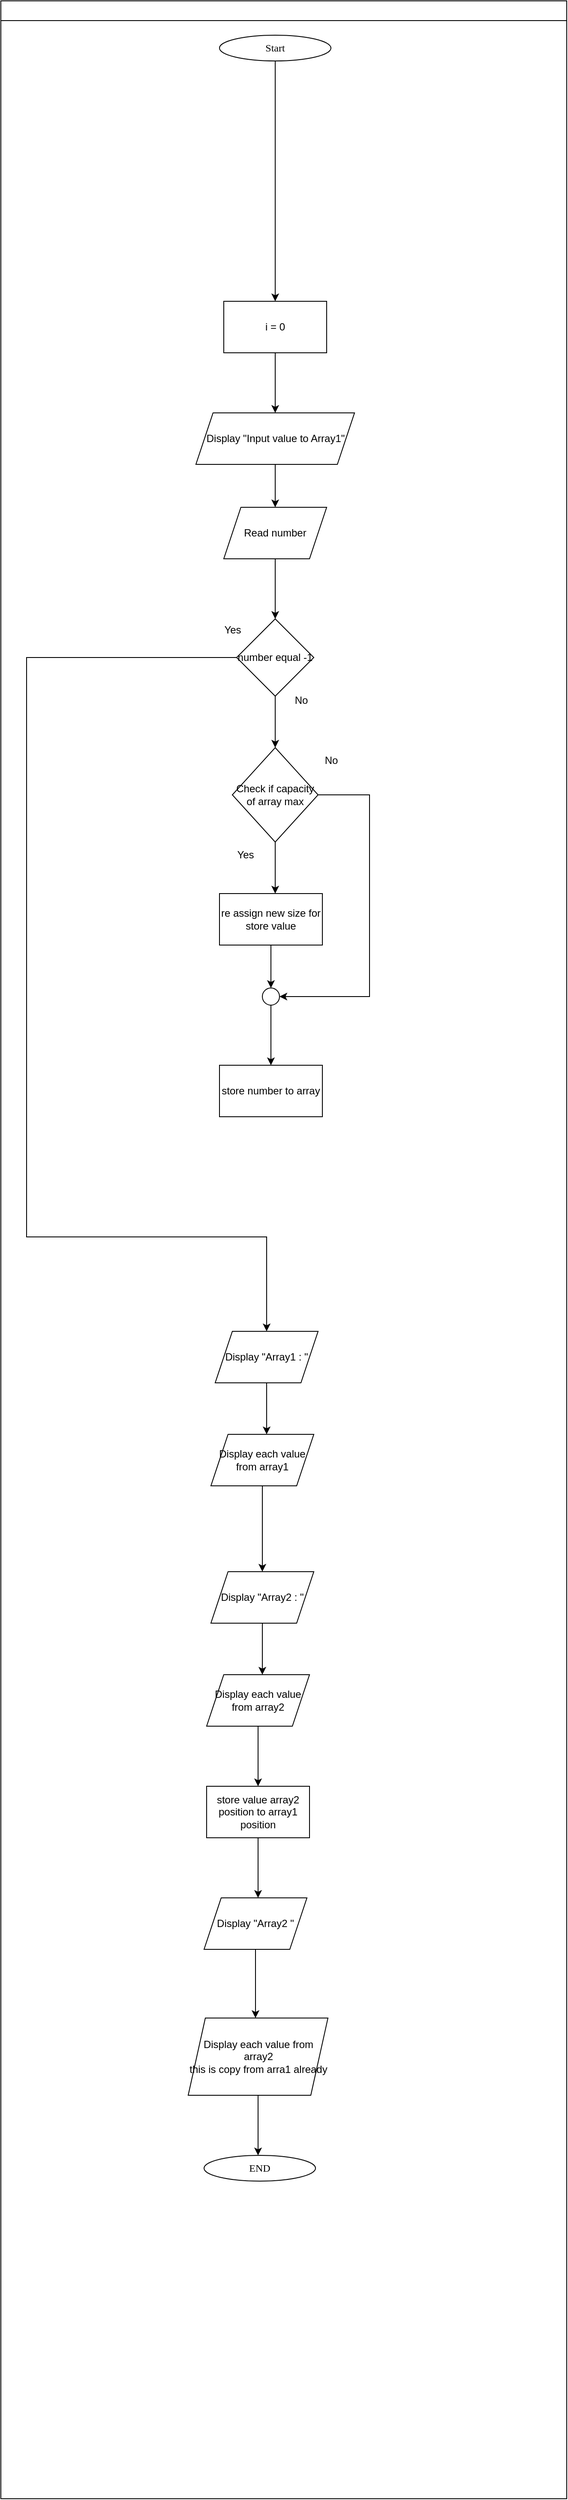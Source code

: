 <mxfile version="25.0.3">
  <diagram id="C5RBs43oDa-KdzZeNtuy" name="Page-1">
    <mxGraphModel dx="1554" dy="398" grid="1" gridSize="10" guides="1" tooltips="1" connect="1" arrows="1" fold="1" page="1" pageScale="1" pageWidth="827" pageHeight="1169" math="0" shadow="0">
      <root>
        <mxCell id="WIyWlLk6GJQsqaUBKTNV-0" />
        <mxCell id="WIyWlLk6GJQsqaUBKTNV-1" parent="WIyWlLk6GJQsqaUBKTNV-0" />
        <mxCell id="mvioNwK95yMqdUQ73LqQ-36" value="" style="swimlane;fontFamily=Sarabun;fontSource=https%3A%2F%2Ffonts.googleapis.com%2Fcss%3Ffamily%3DSarabun;" parent="WIyWlLk6GJQsqaUBKTNV-1" vertex="1">
          <mxGeometry x="-710" y="30" width="660" height="2910" as="geometry" />
        </mxCell>
        <mxCell id="mvioNwK95yMqdUQ73LqQ-35" value="&lt;font data-font-src=&quot;https://fonts.googleapis.com/css?family=Sarabun&quot; face=&quot;Sarabun&quot;&gt;Start&lt;/font&gt;" style="ellipse;whiteSpace=wrap;html=1;" parent="mvioNwK95yMqdUQ73LqQ-36" vertex="1">
          <mxGeometry x="255" y="40" width="130" height="30" as="geometry" />
        </mxCell>
        <mxCell id="QNhVIbcrn-Icenjs99R--4" style="edgeStyle=orthogonalEdgeStyle;rounded=0;orthogonalLoop=1;jettySize=auto;html=1;entryX=0.5;entryY=0;entryDx=0;entryDy=0;" parent="mvioNwK95yMqdUQ73LqQ-36" source="mvioNwK95yMqdUQ73LqQ-35" edge="1" target="gRQjGZCakG9Ypz3SkYGl-1">
          <mxGeometry relative="1" as="geometry">
            <mxPoint x="320" y="220" as="targetPoint" />
          </mxGeometry>
        </mxCell>
        <mxCell id="gRQjGZCakG9Ypz3SkYGl-3" style="edgeStyle=orthogonalEdgeStyle;rounded=0;orthogonalLoop=1;jettySize=auto;html=1;" edge="1" parent="mvioNwK95yMqdUQ73LqQ-36" source="gRQjGZCakG9Ypz3SkYGl-1">
          <mxGeometry relative="1" as="geometry">
            <mxPoint x="320" y="480" as="targetPoint" />
          </mxGeometry>
        </mxCell>
        <mxCell id="gRQjGZCakG9Ypz3SkYGl-1" value="i = 0" style="rounded=0;whiteSpace=wrap;html=1;" vertex="1" parent="mvioNwK95yMqdUQ73LqQ-36">
          <mxGeometry x="260" y="350" width="120" height="60" as="geometry" />
        </mxCell>
        <mxCell id="gRQjGZCakG9Ypz3SkYGl-5" style="edgeStyle=orthogonalEdgeStyle;rounded=0;orthogonalLoop=1;jettySize=auto;html=1;" edge="1" parent="mvioNwK95yMqdUQ73LqQ-36" source="gRQjGZCakG9Ypz3SkYGl-4">
          <mxGeometry relative="1" as="geometry">
            <mxPoint x="320" y="590" as="targetPoint" />
          </mxGeometry>
        </mxCell>
        <mxCell id="gRQjGZCakG9Ypz3SkYGl-4" value="Display &quot;Input value to Array1&quot;" style="shape=parallelogram;perimeter=parallelogramPerimeter;whiteSpace=wrap;html=1;fixedSize=1;" vertex="1" parent="mvioNwK95yMqdUQ73LqQ-36">
          <mxGeometry x="227.5" y="480" width="185" height="60" as="geometry" />
        </mxCell>
        <mxCell id="gRQjGZCakG9Ypz3SkYGl-7" style="edgeStyle=orthogonalEdgeStyle;rounded=0;orthogonalLoop=1;jettySize=auto;html=1;" edge="1" parent="mvioNwK95yMqdUQ73LqQ-36" source="gRQjGZCakG9Ypz3SkYGl-6">
          <mxGeometry relative="1" as="geometry">
            <mxPoint x="320" y="720" as="targetPoint" />
          </mxGeometry>
        </mxCell>
        <mxCell id="gRQjGZCakG9Ypz3SkYGl-6" value="Read number" style="shape=parallelogram;perimeter=parallelogramPerimeter;whiteSpace=wrap;html=1;fixedSize=1;" vertex="1" parent="mvioNwK95yMqdUQ73LqQ-36">
          <mxGeometry x="260" y="590" width="120" height="60" as="geometry" />
        </mxCell>
        <mxCell id="gRQjGZCakG9Ypz3SkYGl-14" style="edgeStyle=orthogonalEdgeStyle;rounded=0;orthogonalLoop=1;jettySize=auto;html=1;entryX=0.5;entryY=0;entryDx=0;entryDy=0;" edge="1" parent="mvioNwK95yMqdUQ73LqQ-36" source="gRQjGZCakG9Ypz3SkYGl-8" target="gRQjGZCakG9Ypz3SkYGl-13">
          <mxGeometry relative="1" as="geometry">
            <Array as="points">
              <mxPoint x="30" y="765" />
              <mxPoint x="30" y="1440" />
              <mxPoint x="310" y="1440" />
              <mxPoint x="310" y="1540" />
            </Array>
          </mxGeometry>
        </mxCell>
        <mxCell id="gRQjGZCakG9Ypz3SkYGl-16" style="edgeStyle=orthogonalEdgeStyle;rounded=0;orthogonalLoop=1;jettySize=auto;html=1;" edge="1" parent="mvioNwK95yMqdUQ73LqQ-36" source="gRQjGZCakG9Ypz3SkYGl-8">
          <mxGeometry relative="1" as="geometry">
            <mxPoint x="320" y="870" as="targetPoint" />
          </mxGeometry>
        </mxCell>
        <mxCell id="gRQjGZCakG9Ypz3SkYGl-8" value="number equal -1" style="rhombus;whiteSpace=wrap;html=1;" vertex="1" parent="mvioNwK95yMqdUQ73LqQ-36">
          <mxGeometry x="275" y="720" width="90" height="90" as="geometry" />
        </mxCell>
        <mxCell id="gRQjGZCakG9Ypz3SkYGl-12" value="No" style="text;html=1;align=center;verticalAlign=middle;resizable=0;points=[];autosize=1;strokeColor=none;fillColor=none;" vertex="1" parent="mvioNwK95yMqdUQ73LqQ-36">
          <mxGeometry x="330" y="800" width="40" height="30" as="geometry" />
        </mxCell>
        <mxCell id="gRQjGZCakG9Ypz3SkYGl-27" style="edgeStyle=orthogonalEdgeStyle;rounded=0;orthogonalLoop=1;jettySize=auto;html=1;" edge="1" parent="mvioNwK95yMqdUQ73LqQ-36" source="gRQjGZCakG9Ypz3SkYGl-13">
          <mxGeometry relative="1" as="geometry">
            <mxPoint x="310" y="1670" as="targetPoint" />
          </mxGeometry>
        </mxCell>
        <mxCell id="gRQjGZCakG9Ypz3SkYGl-13" value="Display &quot;Array1 : &quot;" style="shape=parallelogram;perimeter=parallelogramPerimeter;whiteSpace=wrap;html=1;fixedSize=1;" vertex="1" parent="mvioNwK95yMqdUQ73LqQ-36">
          <mxGeometry x="250" y="1550" width="120" height="60" as="geometry" />
        </mxCell>
        <mxCell id="gRQjGZCakG9Ypz3SkYGl-19" style="edgeStyle=orthogonalEdgeStyle;rounded=0;orthogonalLoop=1;jettySize=auto;html=1;" edge="1" parent="mvioNwK95yMqdUQ73LqQ-36" source="gRQjGZCakG9Ypz3SkYGl-18">
          <mxGeometry relative="1" as="geometry">
            <mxPoint x="320" y="1040" as="targetPoint" />
          </mxGeometry>
        </mxCell>
        <mxCell id="gRQjGZCakG9Ypz3SkYGl-23" style="edgeStyle=orthogonalEdgeStyle;rounded=0;orthogonalLoop=1;jettySize=auto;html=1;entryX=1;entryY=0.5;entryDx=0;entryDy=0;" edge="1" parent="mvioNwK95yMqdUQ73LqQ-36" source="gRQjGZCakG9Ypz3SkYGl-18" target="gRQjGZCakG9Ypz3SkYGl-22">
          <mxGeometry relative="1" as="geometry">
            <Array as="points">
              <mxPoint x="430" y="925" />
              <mxPoint x="430" y="1160" />
            </Array>
          </mxGeometry>
        </mxCell>
        <mxCell id="gRQjGZCakG9Ypz3SkYGl-18" value="Check if capacity of array max" style="rhombus;whiteSpace=wrap;html=1;" vertex="1" parent="mvioNwK95yMqdUQ73LqQ-36">
          <mxGeometry x="270" y="870" width="100" height="110" as="geometry" />
        </mxCell>
        <mxCell id="gRQjGZCakG9Ypz3SkYGl-21" style="edgeStyle=orthogonalEdgeStyle;rounded=0;orthogonalLoop=1;jettySize=auto;html=1;" edge="1" parent="mvioNwK95yMqdUQ73LqQ-36" source="gRQjGZCakG9Ypz3SkYGl-20">
          <mxGeometry relative="1" as="geometry">
            <mxPoint x="315" y="1150" as="targetPoint" />
          </mxGeometry>
        </mxCell>
        <mxCell id="gRQjGZCakG9Ypz3SkYGl-20" value="re assign new size for store value" style="rounded=0;whiteSpace=wrap;html=1;" vertex="1" parent="mvioNwK95yMqdUQ73LqQ-36">
          <mxGeometry x="255" y="1040" width="120" height="60" as="geometry" />
        </mxCell>
        <mxCell id="gRQjGZCakG9Ypz3SkYGl-26" style="edgeStyle=orthogonalEdgeStyle;rounded=0;orthogonalLoop=1;jettySize=auto;html=1;" edge="1" parent="mvioNwK95yMqdUQ73LqQ-36" source="gRQjGZCakG9Ypz3SkYGl-22">
          <mxGeometry relative="1" as="geometry">
            <mxPoint x="315" y="1240" as="targetPoint" />
          </mxGeometry>
        </mxCell>
        <mxCell id="gRQjGZCakG9Ypz3SkYGl-22" value="" style="ellipse;whiteSpace=wrap;html=1;aspect=fixed;" vertex="1" parent="mvioNwK95yMqdUQ73LqQ-36">
          <mxGeometry x="305" y="1150" width="20" height="20" as="geometry" />
        </mxCell>
        <mxCell id="gRQjGZCakG9Ypz3SkYGl-25" value="store number to array" style="rounded=0;whiteSpace=wrap;html=1;" vertex="1" parent="mvioNwK95yMqdUQ73LqQ-36">
          <mxGeometry x="255" y="1240" width="120" height="60" as="geometry" />
        </mxCell>
        <mxCell id="gRQjGZCakG9Ypz3SkYGl-33" style="edgeStyle=orthogonalEdgeStyle;rounded=0;orthogonalLoop=1;jettySize=auto;html=1;" edge="1" parent="mvioNwK95yMqdUQ73LqQ-36" source="gRQjGZCakG9Ypz3SkYGl-28">
          <mxGeometry relative="1" as="geometry">
            <mxPoint x="305" y="1830" as="targetPoint" />
          </mxGeometry>
        </mxCell>
        <mxCell id="gRQjGZCakG9Ypz3SkYGl-28" value="Display each value from array1" style="shape=parallelogram;perimeter=parallelogramPerimeter;whiteSpace=wrap;html=1;fixedSize=1;" vertex="1" parent="mvioNwK95yMqdUQ73LqQ-36">
          <mxGeometry x="245" y="1670" width="120" height="60" as="geometry" />
        </mxCell>
        <mxCell id="gRQjGZCakG9Ypz3SkYGl-29" style="edgeStyle=orthogonalEdgeStyle;rounded=0;orthogonalLoop=1;jettySize=auto;html=1;" edge="1" parent="mvioNwK95yMqdUQ73LqQ-36" source="gRQjGZCakG9Ypz3SkYGl-30">
          <mxGeometry relative="1" as="geometry">
            <mxPoint x="305" y="1950" as="targetPoint" />
          </mxGeometry>
        </mxCell>
        <mxCell id="gRQjGZCakG9Ypz3SkYGl-30" value="Display &quot;Array2 : &quot;" style="shape=parallelogram;perimeter=parallelogramPerimeter;whiteSpace=wrap;html=1;fixedSize=1;" vertex="1" parent="mvioNwK95yMqdUQ73LqQ-36">
          <mxGeometry x="245" y="1830" width="120" height="60" as="geometry" />
        </mxCell>
        <mxCell id="gRQjGZCakG9Ypz3SkYGl-34" style="edgeStyle=orthogonalEdgeStyle;rounded=0;orthogonalLoop=1;jettySize=auto;html=1;" edge="1" parent="mvioNwK95yMqdUQ73LqQ-36" source="gRQjGZCakG9Ypz3SkYGl-31">
          <mxGeometry relative="1" as="geometry">
            <mxPoint x="300" y="2080" as="targetPoint" />
          </mxGeometry>
        </mxCell>
        <mxCell id="gRQjGZCakG9Ypz3SkYGl-31" value="Display each value from array2" style="shape=parallelogram;perimeter=parallelogramPerimeter;whiteSpace=wrap;html=1;fixedSize=1;" vertex="1" parent="mvioNwK95yMqdUQ73LqQ-36">
          <mxGeometry x="240" y="1950" width="120" height="60" as="geometry" />
        </mxCell>
        <mxCell id="gRQjGZCakG9Ypz3SkYGl-36" style="edgeStyle=orthogonalEdgeStyle;rounded=0;orthogonalLoop=1;jettySize=auto;html=1;" edge="1" parent="mvioNwK95yMqdUQ73LqQ-36" source="gRQjGZCakG9Ypz3SkYGl-35">
          <mxGeometry relative="1" as="geometry">
            <mxPoint x="300" y="2210" as="targetPoint" />
          </mxGeometry>
        </mxCell>
        <mxCell id="gRQjGZCakG9Ypz3SkYGl-35" value="store value array2 position to array1 position" style="rounded=0;whiteSpace=wrap;html=1;" vertex="1" parent="mvioNwK95yMqdUQ73LqQ-36">
          <mxGeometry x="240" y="2080" width="120" height="60" as="geometry" />
        </mxCell>
        <mxCell id="gRQjGZCakG9Ypz3SkYGl-38" style="edgeStyle=orthogonalEdgeStyle;rounded=0;orthogonalLoop=1;jettySize=auto;html=1;" edge="1" parent="mvioNwK95yMqdUQ73LqQ-36" source="gRQjGZCakG9Ypz3SkYGl-37">
          <mxGeometry relative="1" as="geometry">
            <mxPoint x="297" y="2350" as="targetPoint" />
          </mxGeometry>
        </mxCell>
        <mxCell id="gRQjGZCakG9Ypz3SkYGl-37" value="Display &quot;Array2 &quot;" style="shape=parallelogram;perimeter=parallelogramPerimeter;whiteSpace=wrap;html=1;fixedSize=1;" vertex="1" parent="mvioNwK95yMqdUQ73LqQ-36">
          <mxGeometry x="237" y="2210" width="120" height="60" as="geometry" />
        </mxCell>
        <mxCell id="gRQjGZCakG9Ypz3SkYGl-43" style="edgeStyle=orthogonalEdgeStyle;rounded=0;orthogonalLoop=1;jettySize=auto;html=1;" edge="1" parent="mvioNwK95yMqdUQ73LqQ-36" source="gRQjGZCakG9Ypz3SkYGl-39">
          <mxGeometry relative="1" as="geometry">
            <mxPoint x="300" y="2510" as="targetPoint" />
          </mxGeometry>
        </mxCell>
        <mxCell id="gRQjGZCakG9Ypz3SkYGl-39" value="Display each value from array2&lt;div&gt;this is copy from arra1 already&lt;/div&gt;" style="shape=parallelogram;perimeter=parallelogramPerimeter;whiteSpace=wrap;html=1;fixedSize=1;" vertex="1" parent="mvioNwK95yMqdUQ73LqQ-36">
          <mxGeometry x="218.5" y="2350" width="163" height="90" as="geometry" />
        </mxCell>
        <mxCell id="gRQjGZCakG9Ypz3SkYGl-40" value="No" style="text;html=1;align=center;verticalAlign=middle;resizable=0;points=[];autosize=1;strokeColor=none;fillColor=none;" vertex="1" parent="mvioNwK95yMqdUQ73LqQ-36">
          <mxGeometry x="365" y="870" width="40" height="30" as="geometry" />
        </mxCell>
        <mxCell id="gRQjGZCakG9Ypz3SkYGl-41" value="Yes" style="text;html=1;align=center;verticalAlign=middle;resizable=0;points=[];autosize=1;strokeColor=none;fillColor=none;" vertex="1" parent="mvioNwK95yMqdUQ73LqQ-36">
          <mxGeometry x="265" y="980" width="40" height="30" as="geometry" />
        </mxCell>
        <mxCell id="gRQjGZCakG9Ypz3SkYGl-42" value="&lt;font data-font-src=&quot;https://fonts.googleapis.com/css?family=Sarabun&quot; face=&quot;Sarabun&quot;&gt;END&lt;/font&gt;" style="ellipse;whiteSpace=wrap;html=1;" vertex="1" parent="mvioNwK95yMqdUQ73LqQ-36">
          <mxGeometry x="237" y="2510" width="130" height="30" as="geometry" />
        </mxCell>
        <mxCell id="gRQjGZCakG9Ypz3SkYGl-11" value="Yes" style="text;html=1;align=center;verticalAlign=middle;resizable=0;points=[];autosize=1;strokeColor=none;fillColor=none;" vertex="1" parent="WIyWlLk6GJQsqaUBKTNV-1">
          <mxGeometry x="-460" y="748" width="40" height="30" as="geometry" />
        </mxCell>
      </root>
    </mxGraphModel>
  </diagram>
</mxfile>
